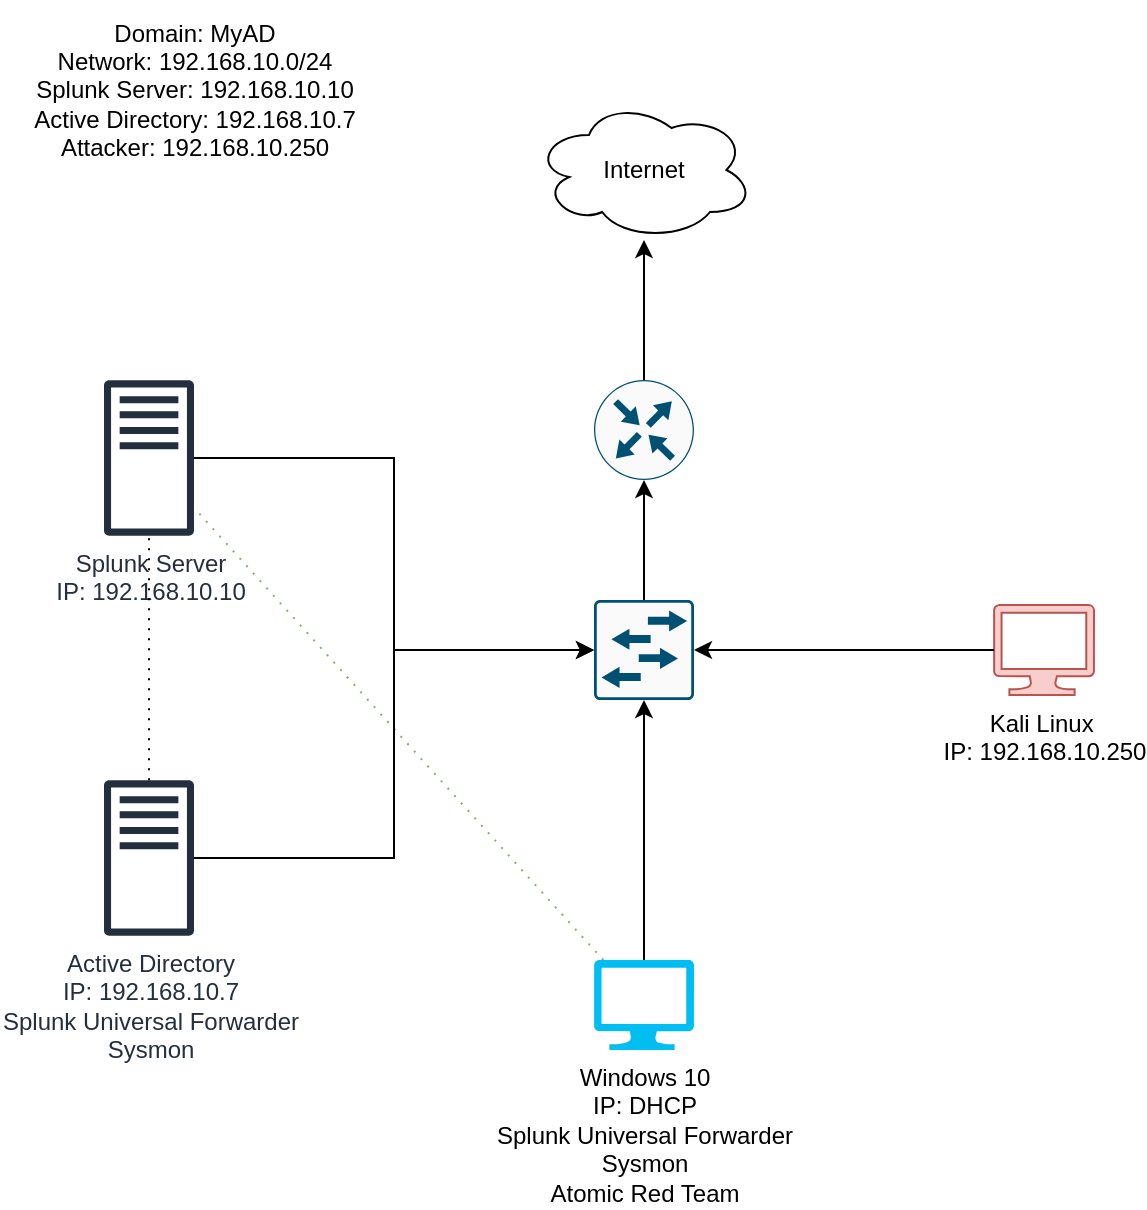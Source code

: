 <mxfile version="24.7.10">
  <diagram name="Page-1" id="n0Y_0H4SvOydqVqyil9R">
    <mxGraphModel dx="1434" dy="752" grid="1" gridSize="10" guides="1" tooltips="1" connect="1" arrows="1" fold="1" page="1" pageScale="1" pageWidth="850" pageHeight="1100" math="0" shadow="0">
      <root>
        <mxCell id="0" />
        <mxCell id="1" parent="0" />
        <mxCell id="rFYxMl4Rsz5ef-A3Y_FE-1" value="Splunk Server&lt;div&gt;IP: 192.168.10.10&lt;/div&gt;" style="sketch=0;outlineConnect=0;fontColor=#232F3E;gradientColor=none;fillColor=#232F3D;strokeColor=none;dashed=0;verticalLabelPosition=bottom;verticalAlign=top;align=center;html=1;fontSize=12;fontStyle=0;aspect=fixed;pointerEvents=1;shape=mxgraph.aws4.traditional_server;" vertex="1" parent="1">
          <mxGeometry x="155" y="640" width="45" height="78" as="geometry" />
        </mxCell>
        <mxCell id="rFYxMl4Rsz5ef-A3Y_FE-21" style="rounded=0;orthogonalLoop=1;jettySize=auto;html=1;dashed=1;dashPattern=1 4;endArrow=none;endFill=0;" edge="1" parent="1" source="rFYxMl4Rsz5ef-A3Y_FE-2" target="rFYxMl4Rsz5ef-A3Y_FE-1">
          <mxGeometry relative="1" as="geometry" />
        </mxCell>
        <mxCell id="rFYxMl4Rsz5ef-A3Y_FE-2" value="Active Directory&lt;div&gt;IP: 192.168.10.7&lt;/div&gt;&lt;div&gt;Splunk Universal Forwarder&lt;/div&gt;&lt;div&gt;Sysmon&lt;/div&gt;" style="sketch=0;outlineConnect=0;fontColor=#232F3E;gradientColor=none;fillColor=#232F3D;strokeColor=none;dashed=0;verticalLabelPosition=bottom;verticalAlign=top;align=center;html=1;fontSize=12;fontStyle=0;aspect=fixed;pointerEvents=1;shape=mxgraph.aws4.traditional_server;" vertex="1" parent="1">
          <mxGeometry x="155" y="840" width="45" height="78" as="geometry" />
        </mxCell>
        <mxCell id="rFYxMl4Rsz5ef-A3Y_FE-20" style="rounded=0;orthogonalLoop=1;jettySize=auto;html=1;dashed=1;dashPattern=1 4;endArrow=none;endFill=0;fillColor=#d5e8d4;strokeColor=#82b366;" edge="1" parent="1" source="rFYxMl4Rsz5ef-A3Y_FE-3" target="rFYxMl4Rsz5ef-A3Y_FE-1">
          <mxGeometry relative="1" as="geometry" />
        </mxCell>
        <mxCell id="rFYxMl4Rsz5ef-A3Y_FE-3" value="Windows 10&lt;div&gt;IP: DHCP&lt;/div&gt;&lt;div&gt;Splunk Universal Forwarder&lt;/div&gt;&lt;div&gt;Sysmon&lt;/div&gt;&lt;div&gt;Atomic Red Team&lt;/div&gt;" style="verticalLabelPosition=bottom;html=1;verticalAlign=top;align=center;strokeColor=none;fillColor=#00BEF2;shape=mxgraph.azure.computer;pointerEvents=1;" vertex="1" parent="1">
          <mxGeometry x="400" y="930" width="50" height="45" as="geometry" />
        </mxCell>
        <mxCell id="rFYxMl4Rsz5ef-A3Y_FE-4" value="Kali Linux&amp;nbsp;&lt;div&gt;IP: 192.168.10.250&lt;/div&gt;" style="verticalLabelPosition=bottom;html=1;verticalAlign=top;align=center;strokeColor=#b85450;fillColor=#f8cecc;shape=mxgraph.azure.computer;pointerEvents=1;" vertex="1" parent="1">
          <mxGeometry x="600" y="752.5" width="50" height="45" as="geometry" />
        </mxCell>
        <mxCell id="rFYxMl4Rsz5ef-A3Y_FE-14" style="edgeStyle=orthogonalEdgeStyle;rounded=0;orthogonalLoop=1;jettySize=auto;html=1;" edge="1" parent="1" source="rFYxMl4Rsz5ef-A3Y_FE-5">
          <mxGeometry relative="1" as="geometry">
            <mxPoint x="425" y="690" as="targetPoint" />
          </mxGeometry>
        </mxCell>
        <mxCell id="rFYxMl4Rsz5ef-A3Y_FE-5" value="" style="sketch=0;points=[[0.015,0.015,0],[0.985,0.015,0],[0.985,0.985,0],[0.015,0.985,0],[0.25,0,0],[0.5,0,0],[0.75,0,0],[1,0.25,0],[1,0.5,0],[1,0.75,0],[0.75,1,0],[0.5,1,0],[0.25,1,0],[0,0.75,0],[0,0.5,0],[0,0.25,0]];verticalLabelPosition=bottom;html=1;verticalAlign=top;aspect=fixed;align=center;pointerEvents=1;shape=mxgraph.cisco19.rect;prIcon=l2_switch;fillColor=#FAFAFA;strokeColor=#005073;" vertex="1" parent="1">
          <mxGeometry x="400" y="750" width="50" height="50" as="geometry" />
        </mxCell>
        <mxCell id="rFYxMl4Rsz5ef-A3Y_FE-18" style="edgeStyle=orthogonalEdgeStyle;rounded=0;orthogonalLoop=1;jettySize=auto;html=1;" edge="1" parent="1" source="rFYxMl4Rsz5ef-A3Y_FE-6" target="rFYxMl4Rsz5ef-A3Y_FE-7">
          <mxGeometry relative="1" as="geometry" />
        </mxCell>
        <mxCell id="rFYxMl4Rsz5ef-A3Y_FE-6" value="" style="sketch=0;points=[[0.5,0,0],[1,0.5,0],[0.5,1,0],[0,0.5,0],[0.145,0.145,0],[0.856,0.145,0],[0.855,0.856,0],[0.145,0.855,0]];verticalLabelPosition=bottom;html=1;verticalAlign=top;aspect=fixed;align=center;pointerEvents=1;shape=mxgraph.cisco19.rect;prIcon=router;fillColor=#FAFAFA;strokeColor=#005073;" vertex="1" parent="1">
          <mxGeometry x="400" y="640" width="50" height="50" as="geometry" />
        </mxCell>
        <mxCell id="rFYxMl4Rsz5ef-A3Y_FE-7" value="Internet" style="ellipse;shape=cloud;whiteSpace=wrap;html=1;" vertex="1" parent="1">
          <mxGeometry x="370" y="500" width="110" height="70" as="geometry" />
        </mxCell>
        <mxCell id="rFYxMl4Rsz5ef-A3Y_FE-8" style="edgeStyle=orthogonalEdgeStyle;rounded=0;orthogonalLoop=1;jettySize=auto;html=1;entryX=0.5;entryY=1;entryDx=0;entryDy=0;entryPerimeter=0;" edge="1" parent="1" source="rFYxMl4Rsz5ef-A3Y_FE-3" target="rFYxMl4Rsz5ef-A3Y_FE-5">
          <mxGeometry relative="1" as="geometry" />
        </mxCell>
        <mxCell id="rFYxMl4Rsz5ef-A3Y_FE-11" style="edgeStyle=orthogonalEdgeStyle;rounded=0;orthogonalLoop=1;jettySize=auto;html=1;entryX=1;entryY=0.5;entryDx=0;entryDy=0;entryPerimeter=0;" edge="1" parent="1" source="rFYxMl4Rsz5ef-A3Y_FE-4" target="rFYxMl4Rsz5ef-A3Y_FE-5">
          <mxGeometry relative="1" as="geometry" />
        </mxCell>
        <mxCell id="rFYxMl4Rsz5ef-A3Y_FE-12" style="edgeStyle=orthogonalEdgeStyle;rounded=0;orthogonalLoop=1;jettySize=auto;html=1;entryX=0;entryY=0.5;entryDx=0;entryDy=0;entryPerimeter=0;" edge="1" parent="1" source="rFYxMl4Rsz5ef-A3Y_FE-1" target="rFYxMl4Rsz5ef-A3Y_FE-5">
          <mxGeometry relative="1" as="geometry" />
        </mxCell>
        <mxCell id="rFYxMl4Rsz5ef-A3Y_FE-13" style="edgeStyle=orthogonalEdgeStyle;rounded=0;orthogonalLoop=1;jettySize=auto;html=1;entryX=0;entryY=0.5;entryDx=0;entryDy=0;entryPerimeter=0;" edge="1" parent="1" source="rFYxMl4Rsz5ef-A3Y_FE-2" target="rFYxMl4Rsz5ef-A3Y_FE-5">
          <mxGeometry relative="1" as="geometry" />
        </mxCell>
        <mxCell id="rFYxMl4Rsz5ef-A3Y_FE-19" value="Domain: MyAD&lt;div&gt;Network: 192.168.10.0/24&lt;/div&gt;&lt;div&gt;Splunk Server: 192.168.10.10&lt;/div&gt;&lt;div&gt;Active Directory: 192.168.10.7&lt;/div&gt;&lt;div&gt;Attacker: 192.168.10.250&lt;/div&gt;" style="text;html=1;align=center;verticalAlign=middle;resizable=0;points=[];autosize=1;strokeColor=none;fillColor=none;" vertex="1" parent="1">
          <mxGeometry x="110" y="450" width="180" height="90" as="geometry" />
        </mxCell>
      </root>
    </mxGraphModel>
  </diagram>
</mxfile>
